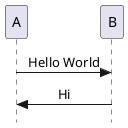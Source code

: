 @startuml Hello World
skinparam Style strictuml
skinparam SequenceMessageAlignment center
A -> B: Hello World
A <- B: Hi
@enduml
